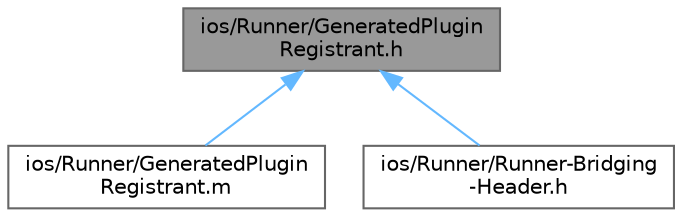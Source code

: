 digraph "ios/Runner/GeneratedPluginRegistrant.h"
{
 // LATEX_PDF_SIZE
  bgcolor="transparent";
  edge [fontname=Helvetica,fontsize=10,labelfontname=Helvetica,labelfontsize=10];
  node [fontname=Helvetica,fontsize=10,shape=box,height=0.2,width=0.4];
  Node1 [id="Node000001",label="ios/Runner/GeneratedPlugin\lRegistrant.h",height=0.2,width=0.4,color="gray40", fillcolor="grey60", style="filled", fontcolor="black",tooltip=" "];
  Node1 -> Node2 [id="edge1_Node000001_Node000002",dir="back",color="steelblue1",style="solid",tooltip=" "];
  Node2 [id="Node000002",label="ios/Runner/GeneratedPlugin\lRegistrant.m",height=0.2,width=0.4,color="grey40", fillcolor="white", style="filled",URL="$_generated_plugin_registrant_8m.html",tooltip=" "];
  Node1 -> Node3 [id="edge2_Node000001_Node000003",dir="back",color="steelblue1",style="solid",tooltip=" "];
  Node3 [id="Node000003",label="ios/Runner/Runner-Bridging\l-Header.h",height=0.2,width=0.4,color="grey40", fillcolor="white", style="filled",URL="$_runner-_bridging-_header_8h.html",tooltip=" "];
}
